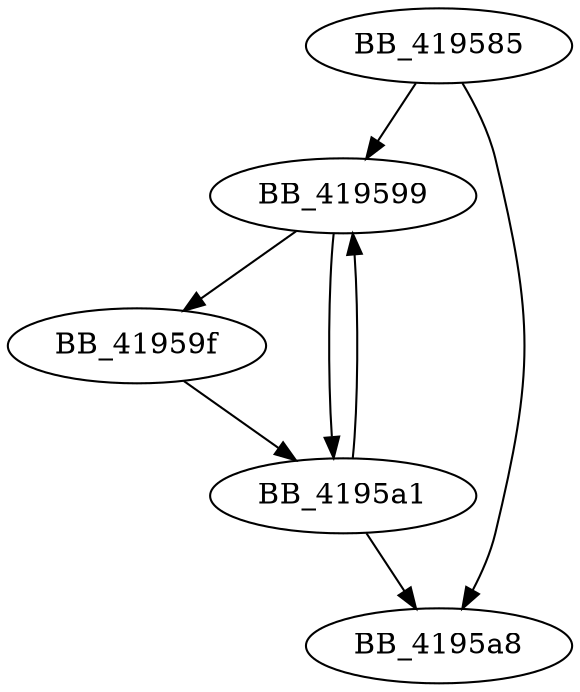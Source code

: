 DiGraph sub_419585{
BB_419585->BB_419599
BB_419585->BB_4195a8
BB_419599->BB_41959f
BB_419599->BB_4195a1
BB_41959f->BB_4195a1
BB_4195a1->BB_419599
BB_4195a1->BB_4195a8
}
